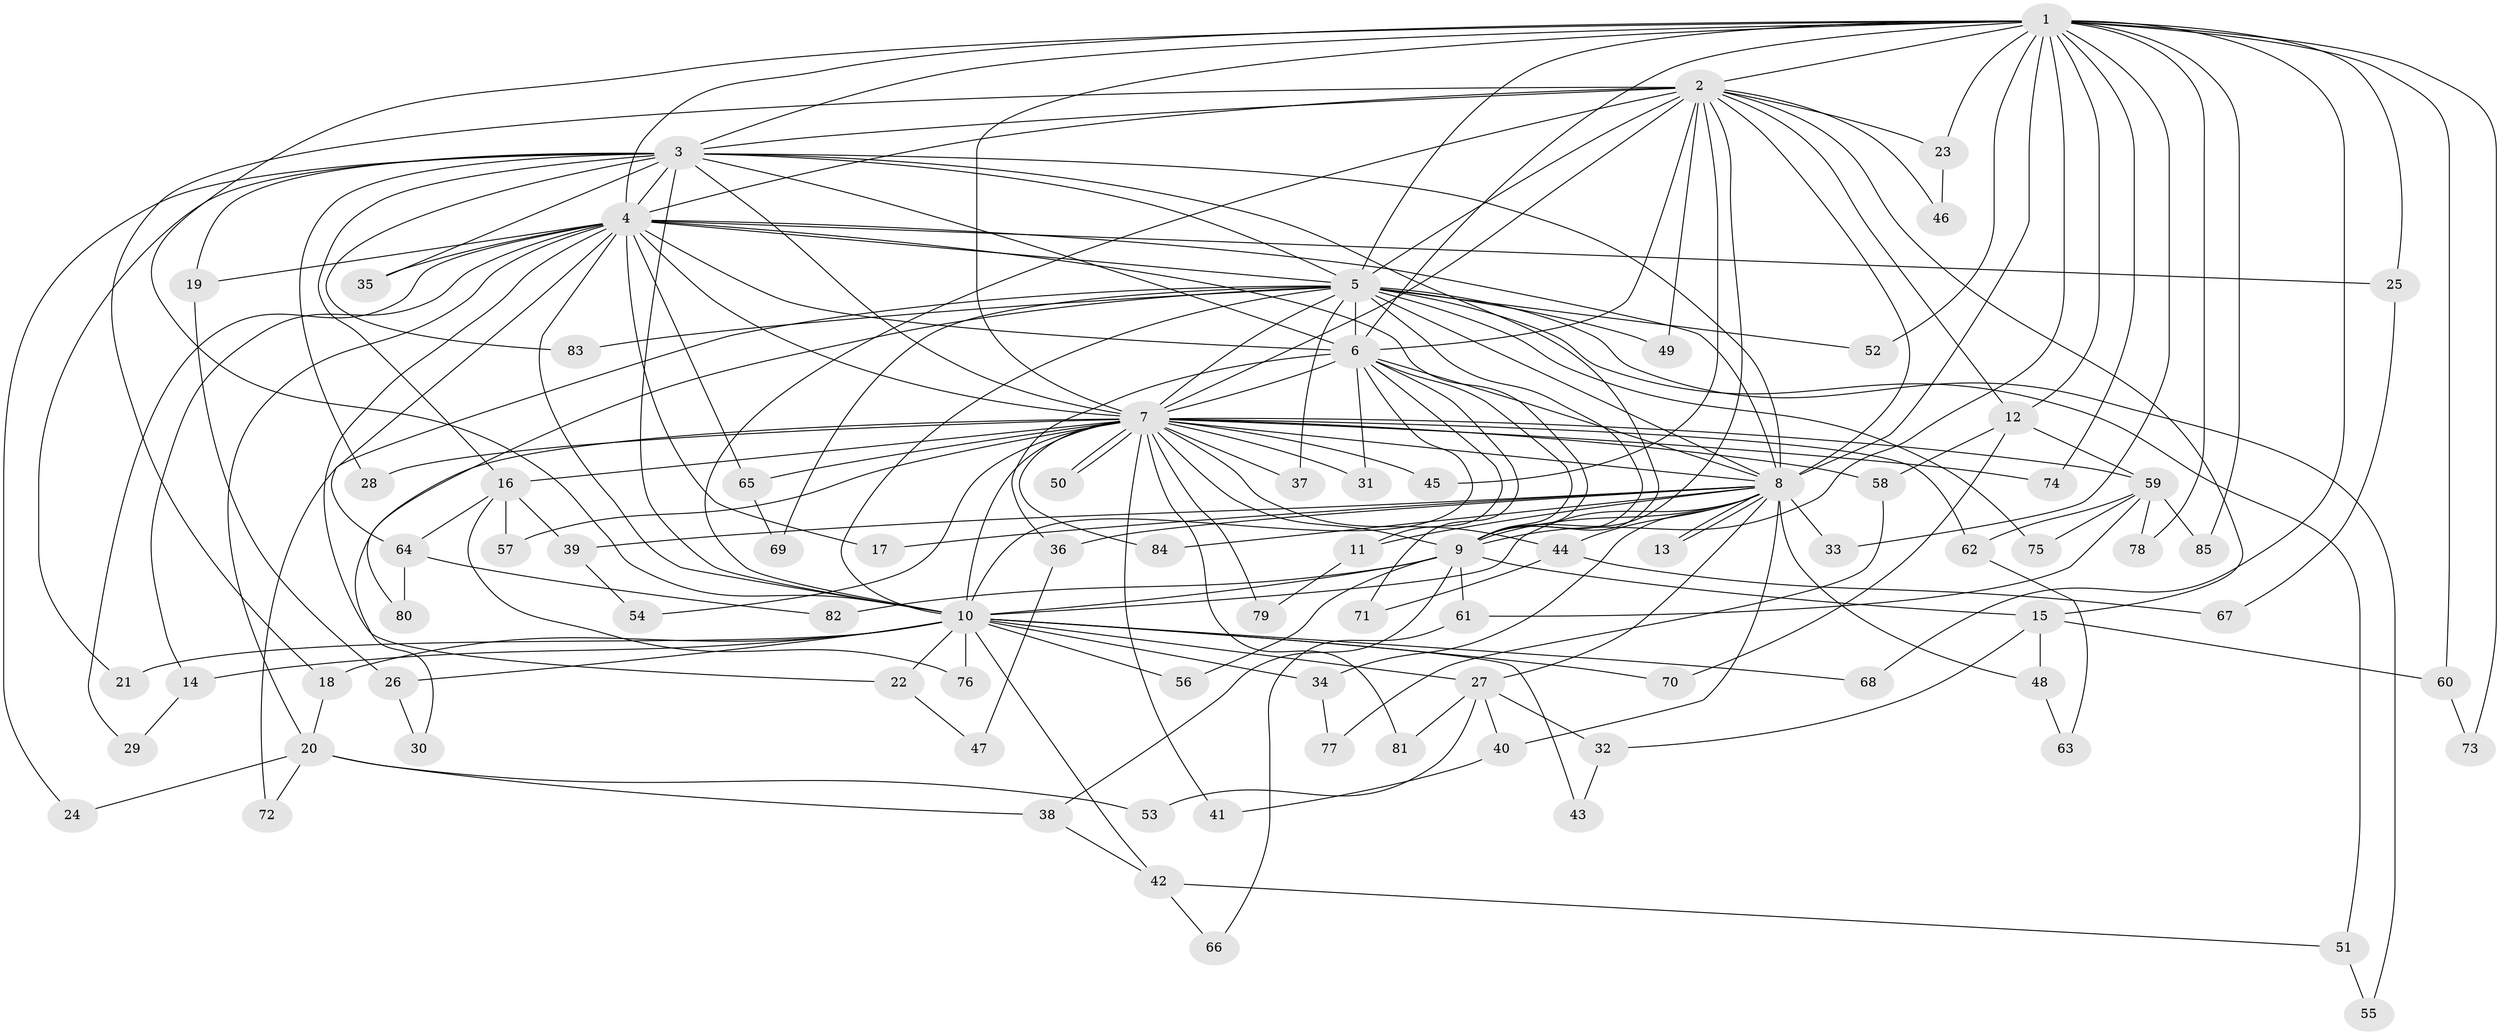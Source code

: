 // coarse degree distribution, {14: 0.023255813953488372, 7: 0.046511627906976744, 16: 0.046511627906976744, 15: 0.023255813953488372, 19: 0.023255813953488372, 22: 0.023255813953488372, 10: 0.023255813953488372, 1: 0.046511627906976744, 2: 0.3488372093023256, 3: 0.18604651162790697, 9: 0.023255813953488372, 8: 0.023255813953488372, 4: 0.11627906976744186, 5: 0.023255813953488372, 6: 0.023255813953488372}
// Generated by graph-tools (version 1.1) at 2025/49/03/04/25 22:49:19]
// undirected, 85 vertices, 195 edges
graph export_dot {
  node [color=gray90,style=filled];
  1;
  2;
  3;
  4;
  5;
  6;
  7;
  8;
  9;
  10;
  11;
  12;
  13;
  14;
  15;
  16;
  17;
  18;
  19;
  20;
  21;
  22;
  23;
  24;
  25;
  26;
  27;
  28;
  29;
  30;
  31;
  32;
  33;
  34;
  35;
  36;
  37;
  38;
  39;
  40;
  41;
  42;
  43;
  44;
  45;
  46;
  47;
  48;
  49;
  50;
  51;
  52;
  53;
  54;
  55;
  56;
  57;
  58;
  59;
  60;
  61;
  62;
  63;
  64;
  65;
  66;
  67;
  68;
  69;
  70;
  71;
  72;
  73;
  74;
  75;
  76;
  77;
  78;
  79;
  80;
  81;
  82;
  83;
  84;
  85;
  1 -- 2;
  1 -- 3;
  1 -- 4;
  1 -- 5;
  1 -- 6;
  1 -- 7;
  1 -- 8;
  1 -- 9;
  1 -- 10;
  1 -- 12;
  1 -- 23;
  1 -- 25;
  1 -- 33;
  1 -- 52;
  1 -- 60;
  1 -- 68;
  1 -- 73;
  1 -- 74;
  1 -- 78;
  1 -- 85;
  2 -- 3;
  2 -- 4;
  2 -- 5;
  2 -- 6;
  2 -- 7;
  2 -- 8;
  2 -- 9;
  2 -- 10;
  2 -- 12;
  2 -- 15;
  2 -- 18;
  2 -- 23;
  2 -- 45;
  2 -- 46;
  2 -- 49;
  3 -- 4;
  3 -- 5;
  3 -- 6;
  3 -- 7;
  3 -- 8;
  3 -- 9;
  3 -- 10;
  3 -- 16;
  3 -- 19;
  3 -- 21;
  3 -- 24;
  3 -- 28;
  3 -- 35;
  3 -- 83;
  4 -- 5;
  4 -- 6;
  4 -- 7;
  4 -- 8;
  4 -- 9;
  4 -- 10;
  4 -- 14;
  4 -- 17;
  4 -- 19;
  4 -- 20;
  4 -- 22;
  4 -- 25;
  4 -- 29;
  4 -- 35;
  4 -- 64;
  4 -- 65;
  5 -- 6;
  5 -- 7;
  5 -- 8;
  5 -- 9;
  5 -- 10;
  5 -- 37;
  5 -- 49;
  5 -- 51;
  5 -- 52;
  5 -- 55;
  5 -- 69;
  5 -- 72;
  5 -- 75;
  5 -- 80;
  5 -- 83;
  6 -- 7;
  6 -- 8;
  6 -- 9;
  6 -- 10;
  6 -- 11;
  6 -- 31;
  6 -- 36;
  6 -- 71;
  7 -- 8;
  7 -- 9;
  7 -- 10;
  7 -- 16;
  7 -- 28;
  7 -- 30;
  7 -- 31;
  7 -- 37;
  7 -- 41;
  7 -- 44;
  7 -- 45;
  7 -- 50;
  7 -- 50;
  7 -- 54;
  7 -- 57;
  7 -- 58;
  7 -- 59;
  7 -- 62;
  7 -- 65;
  7 -- 74;
  7 -- 79;
  7 -- 81;
  7 -- 84;
  8 -- 9;
  8 -- 10;
  8 -- 11;
  8 -- 13;
  8 -- 13;
  8 -- 17;
  8 -- 27;
  8 -- 33;
  8 -- 34;
  8 -- 36;
  8 -- 39;
  8 -- 40;
  8 -- 44;
  8 -- 48;
  8 -- 84;
  9 -- 10;
  9 -- 15;
  9 -- 38;
  9 -- 56;
  9 -- 61;
  9 -- 82;
  10 -- 14;
  10 -- 18;
  10 -- 21;
  10 -- 22;
  10 -- 26;
  10 -- 27;
  10 -- 34;
  10 -- 42;
  10 -- 43;
  10 -- 56;
  10 -- 68;
  10 -- 70;
  10 -- 76;
  11 -- 79;
  12 -- 58;
  12 -- 59;
  12 -- 70;
  14 -- 29;
  15 -- 32;
  15 -- 48;
  15 -- 60;
  16 -- 39;
  16 -- 57;
  16 -- 64;
  16 -- 76;
  18 -- 20;
  19 -- 26;
  20 -- 24;
  20 -- 38;
  20 -- 53;
  20 -- 72;
  22 -- 47;
  23 -- 46;
  25 -- 67;
  26 -- 30;
  27 -- 32;
  27 -- 40;
  27 -- 53;
  27 -- 81;
  32 -- 43;
  34 -- 77;
  36 -- 47;
  38 -- 42;
  39 -- 54;
  40 -- 41;
  42 -- 51;
  42 -- 66;
  44 -- 67;
  44 -- 71;
  48 -- 63;
  51 -- 55;
  58 -- 77;
  59 -- 61;
  59 -- 62;
  59 -- 75;
  59 -- 78;
  59 -- 85;
  60 -- 73;
  61 -- 66;
  62 -- 63;
  64 -- 80;
  64 -- 82;
  65 -- 69;
}
